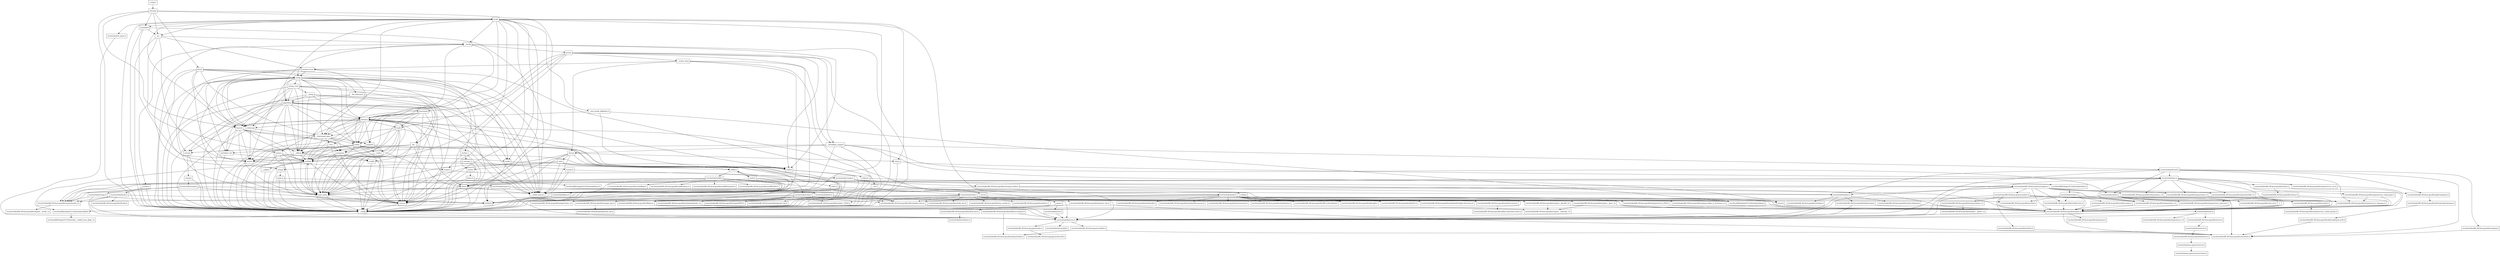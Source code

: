 digraph "dependencies" {
  header_0 [ shape="box", label="\<stdin\>" ];
  header_1 [ shape="box", label="ostream" ];
  header_10 [ shape="box", label="/usr/include/pthread.h" ];
  header_100 [ shape="box", label="/usr/include/x86_64-linux-gnu/bits/types/struct_FILE.h" ];
  header_101 [ shape="box", label="/usr/include/x86_64-linux-gnu/bits/types/cookie_io_functions_t.h" ];
  header_102 [ shape="box", label="/usr/include/x86_64-linux-gnu/bits/stdio_lim.h" ];
  header_103 [ shape="box", label="/usr/include/x86_64-linux-gnu/bits/sys_errlist.h" ];
  header_104 [ shape="box", label="/usr/include/x86_64-linux-gnu/bits/stdio.h" ];
  header_105 [ shape="box", label="memory" ];
  header_106 [ shape="box", label="typeinfo" ];
  header_107 [ shape="box", label="exception" ];
  header_108 [ shape="box", label="new" ];
  header_109 [ shape="box", label="iterator" ];
  header_11 [ shape="box", label="ios" ];
  header_110 [ shape="box", label="__functional_base" ];
  header_111 [ shape="box", label="tuple" ];
  header_112 [ shape="box", label="stdexcept" ];
  header_113 [ shape="box", label="cassert" ];
  header_114 [ shape="box", label="/usr/include/assert.h" ];
  header_115 [ shape="box", label="atomic" ];
  header_116 [ shape="box", label="functional" ];
  header_117 [ shape="box", label="bit" ];
  header_118 [ shape="box", label="cwchar" ];
  header_119 [ shape="box", label="cwctype" ];
  header_12 [ shape="box", label="iosfwd" ];
  header_120 [ shape="box", label="cctype" ];
  header_121 [ shape="box", label="ctype.h" ];
  header_122 [ shape="box", label="/usr/include/ctype.h" ];
  header_123 [ shape="box", label="wctype.h" ];
  header_124 [ shape="box", label="/usr/include/wctype.h" ];
  header_125 [ shape="box", label="/usr/include/x86_64-linux-gnu/bits/wctype-wchar.h" ];
  header_126 [ shape="box", label="mutex" ];
  header_127 [ shape="box", label="__mutex_base" ];
  header_128 [ shape="box", label="chrono" ];
  header_129 [ shape="box", label="ctime" ];
  header_13 [ shape="box", label="wchar.h" ];
  header_130 [ shape="box", label="/usr/include/time.h" ];
  header_131 [ shape="box", label="/usr/include/x86_64-linux-gnu/bits/time.h" ];
  header_132 [ shape="box", label="/usr/include/x86_64-linux-gnu/bits/timex.h" ];
  header_133 [ shape="box", label="/usr/include/x86_64-linux-gnu/bits/types/struct_tm.h" ];
  header_134 [ shape="box", label="/usr/include/x86_64-linux-gnu/bits/types/struct_itimerspec.h" ];
  header_135 [ shape="box", label="ratio" ];
  header_136 [ shape="box", label="climits" ];
  header_137 [ shape="box", label="limits.h" ];
  header_138 [ shape="box", label="/usr/local/lib/clang/10.0.0/include/limits.h" ];
  header_139 [ shape="box", label="/usr/include/limits.h" ];
  header_14 [ shape="box", label="/usr/include/wchar.h" ];
  header_140 [ shape="box", label="/usr/include/x86_64-linux-gnu/bits/posix1_lim.h" ];
  header_141 [ shape="box", label="/usr/include/x86_64-linux-gnu/bits/local_lim.h" ];
  header_142 [ shape="box", label="/usr/include/linux/limits.h" ];
  header_143 [ shape="box", label="/usr/include/x86_64-linux-gnu/bits/posix2_lim.h" ];
  header_144 [ shape="box", label="/usr/include/x86_64-linux-gnu/bits/xopen_lim.h" ];
  header_145 [ shape="box", label="/usr/include/x86_64-linux-gnu/bits/uio_lim.h" ];
  header_146 [ shape="box", label="system_error" ];
  header_147 [ shape="box", label="__errc" ];
  header_148 [ shape="box", label="cerrno" ];
  header_149 [ shape="box", label="errno.h" ];
  header_15 [ shape="box", label="/usr/include/x86_64-linux-gnu/bits/libc-header-start.h" ];
  header_150 [ shape="box", label="/usr/include/errno.h" ];
  header_151 [ shape="box", label="/usr/include/x86_64-linux-gnu/bits/errno.h" ];
  header_152 [ shape="box", label="/usr/include/linux/errno.h" ];
  header_153 [ shape="box", label="/usr/include/x86_64-linux-gnu/asm/errno.h" ];
  header_154 [ shape="box", label="/usr/include/asm-generic/errno.h" ];
  header_155 [ shape="box", label="/usr/include/asm-generic/errno-base.h" ];
  header_156 [ shape="box", label="/usr/include/x86_64-linux-gnu/bits/types/error_t.h" ];
  header_157 [ shape="box", label="__threading_support" ];
  header_158 [ shape="box", label="/usr/include/sched.h" ];
  header_159 [ shape="box", label="/usr/include/x86_64-linux-gnu/bits/sched.h" ];
  header_16 [ shape="box", label="/usr/include/x86_64-linux-gnu/bits/floatn.h" ];
  header_160 [ shape="box", label="/usr/include/x86_64-linux-gnu/bits/types/struct_sched_param.h" ];
  header_161 [ shape="box", label="/usr/include/x86_64-linux-gnu/bits/cpu-set.h" ];
  header_162 [ shape="box", label="/usr/include/x86_64-linux-gnu/bits/setjmp.h" ];
  header_163 [ shape="box", label="locale.h" ];
  header_164 [ shape="box", label="/usr/include/locale.h" ];
  header_165 [ shape="box", label="/usr/include/x86_64-linux-gnu/bits/locale.h" ];
  header_166 [ shape="box", label="streambuf" ];
  header_167 [ shape="box", label="locale" ];
  header_168 [ shape="box", label="cstdarg" ];
  header_169 [ shape="box", label="/usr/include/nl_types.h" ];
  header_17 [ shape="box", label="/usr/include/x86_64-linux-gnu/bits/floatn-common.h" ];
  header_170 [ shape="box", label="__bsd_locale_fallbacks.h" ];
  header_171 [ shape="box", label="bitset" ];
  header_172 [ shape="box", label="__bit_reference" ];
  header_18 [ shape="box", label="stddef.h" ];
  header_19 [ shape="box", label="/usr/local/lib/clang/10.0.0/include/stddef.h" ];
  header_2 [ shape="box", label="__config" ];
  header_20 [ shape="box", label="/usr/local/lib/clang/10.0.0/include/stdarg.h" ];
  header_21 [ shape="box", label="/usr/include/x86_64-linux-gnu/bits/wchar.h" ];
  header_22 [ shape="box", label="/usr/include/x86_64-linux-gnu/bits/types/wint_t.h" ];
  header_23 [ shape="box", label="/usr/include/x86_64-linux-gnu/bits/types/mbstate_t.h" ];
  header_24 [ shape="box", label="/usr/include/x86_64-linux-gnu/bits/types/__mbstate_t.h" ];
  header_25 [ shape="box", label="/usr/include/x86_64-linux-gnu/bits/types/__FILE.h" ];
  header_26 [ shape="box", label="/usr/include/x86_64-linux-gnu/bits/types/FILE.h" ];
  header_27 [ shape="box", label="/usr/include/x86_64-linux-gnu/bits/types/locale_t.h" ];
  header_28 [ shape="box", label="/usr/include/x86_64-linux-gnu/bits/types/__locale_t.h" ];
  header_29 [ shape="box", label="__locale" ];
  header_3 [ shape="box", label="/usr/include/features.h" ];
  header_30 [ shape="box", label="string" ];
  header_31 [ shape="box", label="string_view" ];
  header_32 [ shape="box", label="__string" ];
  header_33 [ shape="box", label="algorithm" ];
  header_34 [ shape="box", label="initializer_list" ];
  header_35 [ shape="box", label="cstddef" ];
  header_36 [ shape="box", label="version" ];
  header_37 [ shape="box", label="/usr/local/lib/clang/10.0.0/include/__stddef_max_align_t.h" ];
  header_38 [ shape="box", label="__nullptr" ];
  header_39 [ shape="box", label="type_traits" ];
  header_4 [ shape="box", label="/usr/include/stdc-predef.h" ];
  header_40 [ shape="box", label="cstring" ];
  header_41 [ shape="box", label="string.h" ];
  header_42 [ shape="box", label="/usr/include/string.h" ];
  header_43 [ shape="box", label="/usr/include/strings.h" ];
  header_44 [ shape="box", label="utility" ];
  header_45 [ shape="box", label="__tuple" ];
  header_46 [ shape="box", label="cstdint" ];
  header_47 [ shape="box", label="stdint.h" ];
  header_48 [ shape="box", label="/usr/local/lib/clang/10.0.0/include/stdint.h" ];
  header_49 [ shape="box", label="/usr/include/stdint.h" ];
  header_5 [ shape="box", label="/usr/include/x86_64-linux-gnu/sys/cdefs.h" ];
  header_50 [ shape="box", label="/usr/include/x86_64-linux-gnu/bits/types.h" ];
  header_51 [ shape="box", label="/usr/include/x86_64-linux-gnu/bits/typesizes.h" ];
  header_52 [ shape="box", label="/usr/include/x86_64-linux-gnu/bits/stdint-intn.h" ];
  header_53 [ shape="box", label="/usr/include/x86_64-linux-gnu/bits/stdint-uintn.h" ];
  header_54 [ shape="box", label="__debug" ];
  header_55 [ shape="box", label="cstdlib" ];
  header_56 [ shape="box", label="stdlib.h" ];
  header_57 [ shape="box", label="/usr/include/stdlib.h" ];
  header_58 [ shape="box", label="/usr/include/x86_64-linux-gnu/bits/waitflags.h" ];
  header_59 [ shape="box", label="/usr/include/x86_64-linux-gnu/bits/waitstatus.h" ];
  header_6 [ shape="box", label="/usr/include/x86_64-linux-gnu/bits/wordsize.h" ];
  header_60 [ shape="box", label="/usr/include/x86_64-linux-gnu/sys/types.h" ];
  header_61 [ shape="box", label="/usr/include/x86_64-linux-gnu/bits/types/clock_t.h" ];
  header_62 [ shape="box", label="/usr/include/x86_64-linux-gnu/bits/types/clockid_t.h" ];
  header_63 [ shape="box", label="/usr/include/x86_64-linux-gnu/bits/types/time_t.h" ];
  header_64 [ shape="box", label="/usr/include/x86_64-linux-gnu/bits/types/timer_t.h" ];
  header_65 [ shape="box", label="/usr/include/endian.h" ];
  header_66 [ shape="box", label="/usr/include/x86_64-linux-gnu/bits/endian.h" ];
  header_67 [ shape="box", label="/usr/include/x86_64-linux-gnu/bits/byteswap.h" ];
  header_68 [ shape="box", label="/usr/include/x86_64-linux-gnu/bits/uintn-identity.h" ];
  header_69 [ shape="box", label="/usr/include/x86_64-linux-gnu/sys/select.h" ];
  header_7 [ shape="box", label="/usr/include/x86_64-linux-gnu/bits/long-double.h" ];
  header_70 [ shape="box", label="/usr/include/x86_64-linux-gnu/bits/select.h" ];
  header_71 [ shape="box", label="/usr/include/x86_64-linux-gnu/bits/types/sigset_t.h" ];
  header_72 [ shape="box", label="/usr/include/x86_64-linux-gnu/bits/types/__sigset_t.h" ];
  header_73 [ shape="box", label="/usr/include/x86_64-linux-gnu/bits/types/struct_timeval.h" ];
  header_74 [ shape="box", label="/usr/include/x86_64-linux-gnu/bits/types/struct_timespec.h" ];
  header_75 [ shape="box", label="/usr/include/x86_64-linux-gnu/bits/pthreadtypes.h" ];
  header_76 [ shape="box", label="/usr/include/x86_64-linux-gnu/bits/thread-shared-types.h" ];
  header_77 [ shape="box", label="/usr/include/x86_64-linux-gnu/bits/pthreadtypes-arch.h" ];
  header_78 [ shape="box", label="/usr/include/alloca.h" ];
  header_79 [ shape="box", label="/usr/include/x86_64-linux-gnu/bits/stdlib-bsearch.h" ];
  header_8 [ shape="box", label="/usr/include/x86_64-linux-gnu/gnu/stubs.h" ];
  header_80 [ shape="box", label="/usr/include/x86_64-linux-gnu/bits/stdlib-float.h" ];
  header_81 [ shape="box", label="math.h" ];
  header_82 [ shape="box", label="/usr/include/math.h" ];
  header_83 [ shape="box", label="/usr/include/x86_64-linux-gnu/bits/math-vector.h" ];
  header_84 [ shape="box", label="/usr/include/x86_64-linux-gnu/bits/libm-simd-decl-stubs.h" ];
  header_85 [ shape="box", label="/usr/include/x86_64-linux-gnu/bits/flt-eval-method.h" ];
  header_86 [ shape="box", label="/usr/include/x86_64-linux-gnu/bits/fp-logb.h" ];
  header_87 [ shape="box", label="/usr/include/x86_64-linux-gnu/bits/fp-fast.h" ];
  header_88 [ shape="box", label="/usr/include/x86_64-linux-gnu/bits/mathcalls-helper-functions.h" ];
  header_89 [ shape="box", label="/usr/include/x86_64-linux-gnu/bits/mathcalls.h" ];
  header_9 [ shape="box", label="/usr/include/x86_64-linux-gnu/gnu/stubs-64.h" ];
  header_90 [ shape="box", label="/usr/include/x86_64-linux-gnu/bits/mathcalls-narrow.h" ];
  header_91 [ shape="box", label="/usr/include/x86_64-linux-gnu/bits/iscanonical.h" ];
  header_92 [ shape="box", label="/usr/include/x86_64-linux-gnu/bits/mathinline.h" ];
  header_93 [ shape="box", label="limits" ];
  header_94 [ shape="box", label="__undef_macros" ];
  header_95 [ shape="box", label="cstdio" ];
  header_96 [ shape="box", label="stdio.h" ];
  header_97 [ shape="box", label="/usr/include/stdio.h" ];
  header_98 [ shape="box", label="/usr/include/x86_64-linux-gnu/bits/types/__fpos_t.h" ];
  header_99 [ shape="box", label="/usr/include/x86_64-linux-gnu/bits/types/__fpos64_t.h" ];
  header_118 -> header_13;
  header_118 -> header_2;
  header_118 -> header_119;
  header_119 -> header_123;
  header_119 -> header_2;
  header_119 -> header_120;
  header_61 -> header_50;
  header_60 -> header_50;
  header_60 -> header_52;
  header_60 -> header_18;
  header_60 -> header_61;
  header_60 -> header_63;
  header_60 -> header_62;
  header_60 -> header_65;
  header_60 -> header_3;
  header_60 -> header_75;
  header_60 -> header_69;
  header_60 -> header_64;
  header_63 -> header_50;
  header_62 -> header_50;
  header_65 -> header_68;
  header_65 -> header_3;
  header_65 -> header_67;
  header_65 -> header_66;
  header_64 -> header_50;
  header_67 -> header_50;
  header_67 -> header_3;
  header_69 -> header_50;
  header_69 -> header_63;
  header_69 -> header_73;
  header_69 -> header_70;
  header_69 -> header_71;
  header_69 -> header_3;
  header_69 -> header_74;
  header_68 -> header_50;
  header_167 -> header_170;
  header_167 -> header_29;
  header_167 -> header_11;
  header_167 -> header_36;
  header_167 -> header_54;
  header_167 -> header_33;
  header_167 -> header_55;
  header_167 -> header_94;
  header_167 -> header_169;
  header_167 -> header_168;
  header_167 -> header_2;
  header_167 -> header_95;
  header_167 -> header_105;
  header_167 -> header_109;
  header_167 -> header_166;
  header_167 -> header_129;
  header_167 -> header_93;
  header_114 -> header_3;
  header_164 -> header_27;
  header_164 -> header_18;
  header_164 -> header_3;
  header_164 -> header_165;
  header_115 -> header_36;
  header_115 -> header_46;
  header_115 -> header_35;
  header_115 -> header_2;
  header_115 -> header_39;
  header_163 -> header_2;
  header_163 -> header_164;
  header_73 -> header_50;
  header_70 -> header_6;
  header_71 -> header_72;
  header_76 -> header_77;
  header_77 -> header_6;
  header_74 -> header_50;
  header_75 -> header_76;
  header_116 -> header_39;
  header_116 -> header_36;
  header_116 -> header_44;
  header_116 -> header_2;
  header_116 -> header_105;
  header_116 -> header_107;
  header_116 -> header_106;
  header_116 -> header_110;
  header_116 -> header_111;
  header_117 -> header_39;
  header_117 -> header_36;
  header_117 -> header_54;
  header_117 -> header_2;
  header_117 -> header_94;
  header_117 -> header_93;
  header_78 -> header_18;
  header_78 -> header_3;
  header_112 -> header_107;
  header_112 -> header_2;
  header_112 -> header_12;
  header_113 -> header_114;
  header_113 -> header_2;
  header_110 -> header_39;
  header_110 -> header_44;
  header_110 -> header_2;
  header_110 -> header_108;
  header_110 -> header_107;
  header_110 -> header_106;
  header_111 -> header_39;
  header_111 -> header_36;
  header_111 -> header_35;
  header_111 -> header_45;
  header_111 -> header_44;
  header_111 -> header_2;
  header_111 -> header_110;
  header_169 -> header_3;
  header_168 -> header_2;
  header_168 -> header_20;
  header_47 -> header_2;
  header_47 -> header_48;
  header_46 -> header_47;
  header_46 -> header_2;
  header_45 -> header_35;
  header_45 -> header_2;
  header_45 -> header_39;
  header_44 -> header_39;
  header_44 -> header_36;
  header_44 -> header_34;
  header_44 -> header_35;
  header_44 -> header_54;
  header_44 -> header_46;
  header_44 -> header_45;
  header_44 -> header_2;
  header_44 -> header_40;
  header_43 -> header_27;
  header_43 -> header_18;
  header_43 -> header_3;
  header_42 -> header_15;
  header_42 -> header_27;
  header_42 -> header_18;
  header_42 -> header_43;
  header_41 -> header_2;
  header_41 -> header_42;
  header_40 -> header_2;
  header_40 -> header_41;
  header_105 -> header_115;
  header_105 -> header_12;
  header_105 -> header_39;
  header_105 -> header_36;
  header_105 -> header_35;
  header_105 -> header_46;
  header_105 -> header_44;
  header_105 -> header_2;
  header_105 -> header_108;
  header_105 -> header_40;
  header_105 -> header_94;
  header_105 -> header_109;
  header_105 -> header_111;
  header_105 -> header_106;
  header_105 -> header_112;
  header_105 -> header_113;
  header_105 -> header_110;
  header_105 -> header_93;
  header_107 -> header_36;
  header_107 -> header_35;
  header_107 -> header_2;
  header_107 -> header_55;
  header_107 -> header_39;
  header_106 -> header_46;
  header_106 -> header_107;
  header_106 -> header_35;
  header_106 -> header_2;
  header_101 -> header_50;
  header_100 -> header_50;
  header_49 -> header_15;
  header_49 -> header_50;
  header_49 -> header_52;
  header_49 -> header_53;
  header_49 -> header_21;
  header_49 -> header_6;
  header_48 -> header_49;
  header_166 -> header_94;
  header_166 -> header_2;
  header_166 -> header_11;
  header_166 -> header_12;
  header_5 -> header_6;
  header_5 -> header_7;
  header_2 -> header_3;
  header_3 -> header_4;
  header_3 -> header_5;
  header_3 -> header_8;
  header_0 -> header_1;
  header_1 -> header_171;
  header_1 -> header_36;
  header_1 -> header_109;
  header_1 -> header_2;
  header_1 -> header_167;
  header_1 -> header_166;
  header_1 -> header_11;
  header_8 -> header_9;
  header_50 -> header_6;
  header_50 -> header_51;
  header_50 -> header_3;
  header_52 -> header_50;
  header_53 -> header_50;
  header_54 -> header_95;
  header_54 -> header_35;
  header_54 -> header_2;
  header_54 -> header_55;
  header_54 -> header_12;
  header_55 -> header_2;
  header_55 -> header_56;
  header_56 -> header_81;
  header_56 -> header_2;
  header_56 -> header_57;
  header_57 -> header_58;
  header_57 -> header_15;
  header_57 -> header_16;
  header_57 -> header_80;
  header_57 -> header_59;
  header_57 -> header_27;
  header_57 -> header_18;
  header_57 -> header_60;
  header_57 -> header_78;
  header_57 -> header_79;
  header_130 -> header_62;
  header_130 -> header_27;
  header_130 -> header_18;
  header_130 -> header_61;
  header_130 -> header_131;
  header_130 -> header_63;
  header_130 -> header_133;
  header_130 -> header_134;
  header_130 -> header_3;
  header_130 -> header_74;
  header_130 -> header_64;
  header_131 -> header_50;
  header_131 -> header_132;
  header_132 -> header_50;
  header_132 -> header_73;
  header_133 -> header_50;
  header_134 -> header_50;
  header_134 -> header_74;
  header_135 -> header_94;
  header_135 -> header_46;
  header_135 -> header_2;
  header_135 -> header_136;
  header_135 -> header_39;
  header_136 -> header_2;
  header_136 -> header_137;
  header_137 -> header_138;
  header_137 -> header_2;
  header_138 -> header_139;
  header_139 -> header_15;
  header_139 -> header_143;
  header_139 -> header_144;
  header_139 -> header_140;
  header_29 -> header_46;
  header_29 -> header_30;
  header_29 -> header_126;
  header_29 -> header_44;
  header_29 -> header_2;
  header_29 -> header_163;
  header_29 -> header_120;
  header_29 -> header_105;
  header_27 -> header_28;
  header_23 -> header_24;
  header_127 -> header_94;
  header_127 -> header_146;
  header_127 -> header_2;
  header_127 -> header_157;
  header_127 -> header_128;
  header_126 -> header_94;
  header_126 -> header_157;
  header_126 -> header_116;
  header_126 -> header_36;
  header_126 -> header_127;
  header_126 -> header_46;
  header_126 -> header_2;
  header_126 -> header_105;
  header_126 -> header_111;
  header_125 -> header_50;
  header_125 -> header_65;
  header_125 -> header_22;
  header_124 -> header_50;
  header_124 -> header_125;
  header_124 -> header_27;
  header_124 -> header_3;
  header_124 -> header_22;
  header_123 -> header_124;
  header_123 -> header_2;
  header_122 -> header_50;
  header_122 -> header_27;
  header_122 -> header_65;
  header_122 -> header_3;
  header_121 -> header_2;
  header_121 -> header_122;
  header_120 -> header_2;
  header_120 -> header_121;
  header_129 -> header_130;
  header_129 -> header_2;
  header_128 -> header_39;
  header_128 -> header_36;
  header_128 -> header_2;
  header_128 -> header_135;
  header_128 -> header_94;
  header_128 -> header_129;
  header_128 -> header_93;
  header_38 -> header_2;
  header_39 -> header_36;
  header_39 -> header_35;
  header_39 -> header_2;
  header_36 -> header_2;
  header_34 -> header_35;
  header_34 -> header_2;
  header_35 -> header_36;
  header_35 -> header_2;
  header_35 -> header_19;
  header_35 -> header_38;
  header_35 -> header_39;
  header_32 -> header_54;
  header_32 -> header_33;
  header_32 -> header_94;
  header_32 -> header_2;
  header_32 -> header_105;
  header_32 -> header_95;
  header_33 -> header_94;
  header_33 -> header_117;
  header_33 -> header_39;
  header_33 -> header_36;
  header_33 -> header_34;
  header_33 -> header_35;
  header_33 -> header_54;
  header_33 -> header_116;
  header_33 -> header_44;
  header_33 -> header_2;
  header_33 -> header_40;
  header_33 -> header_105;
  header_33 -> header_109;
  header_30 -> header_109;
  header_30 -> header_94;
  header_30 -> header_12;
  header_30 -> header_39;
  header_30 -> header_36;
  header_30 -> header_34;
  header_30 -> header_54;
  header_30 -> header_33;
  header_30 -> header_31;
  header_30 -> header_46;
  header_30 -> header_44;
  header_30 -> header_2;
  header_30 -> header_118;
  header_30 -> header_40;
  header_30 -> header_105;
  header_30 -> header_95;
  header_30 -> header_112;
  header_30 -> header_110;
  header_31 -> header_36;
  header_31 -> header_54;
  header_31 -> header_32;
  header_31 -> header_33;
  header_31 -> header_109;
  header_31 -> header_94;
  header_31 -> header_2;
  header_31 -> header_112;
  header_31 -> header_93;
  header_152 -> header_153;
  header_153 -> header_154;
  header_150 -> header_151;
  header_150 -> header_156;
  header_150 -> header_3;
  header_151 -> header_152;
  header_157 -> header_10;
  header_157 -> header_12;
  header_157 -> header_149;
  header_157 -> header_158;
  header_157 -> header_2;
  header_157 -> header_94;
  header_157 -> header_128;
  header_154 -> header_155;
  header_158 -> header_50;
  header_158 -> header_159;
  header_158 -> header_18;
  header_158 -> header_63;
  header_158 -> header_3;
  header_158 -> header_74;
  header_158 -> header_161;
  header_159 -> header_160;
  header_109 -> header_12;
  header_109 -> header_39;
  header_109 -> header_36;
  header_109 -> header_34;
  header_109 -> header_35;
  header_109 -> header_54;
  header_109 -> header_2;
  header_109 -> header_110;
  header_108 -> header_36;
  header_108 -> header_107;
  header_108 -> header_35;
  header_108 -> header_2;
  header_108 -> header_39;
  header_83 -> header_84;
  header_82 -> header_15;
  header_82 -> header_16;
  header_82 -> header_50;
  header_82 -> header_90;
  header_82 -> header_91;
  header_82 -> header_89;
  header_82 -> header_88;
  header_82 -> header_92;
  header_82 -> header_83;
  header_82 -> header_87;
  header_82 -> header_86;
  header_82 -> header_85;
  header_81 -> header_82;
  header_81 -> header_93;
  header_81 -> header_2;
  header_81 -> header_56;
  header_81 -> header_39;
  header_141 -> header_142;
  header_140 -> header_6;
  header_140 -> header_141;
  header_144 -> header_145;
  header_147 -> header_148;
  header_147 -> header_2;
  header_146 -> header_30;
  header_146 -> header_112;
  header_146 -> header_110;
  header_146 -> header_147;
  header_146 -> header_39;
  header_149 -> header_150;
  header_149 -> header_2;
  header_148 -> header_149;
  header_148 -> header_2;
  header_14 -> header_15;
  header_14 -> header_16;
  header_14 -> header_25;
  header_14 -> header_21;
  header_14 -> header_27;
  header_14 -> header_26;
  header_14 -> header_18;
  header_14 -> header_20;
  header_14 -> header_23;
  header_14 -> header_22;
  header_15 -> header_3;
  header_16 -> header_17;
  header_16 -> header_3;
  header_17 -> header_7;
  header_17 -> header_3;
  header_10 -> header_6;
  header_10 -> header_158;
  header_10 -> header_130;
  header_10 -> header_65;
  header_10 -> header_3;
  header_10 -> header_74;
  header_10 -> header_75;
  header_10 -> header_162;
  header_11 -> header_29;
  header_11 -> header_115;
  header_11 -> header_2;
  header_11 -> header_12;
  header_11 -> header_146;
  header_12 -> header_2;
  header_12 -> header_13;
  header_13 -> header_14;
  header_13 -> header_2;
  header_18 -> header_19;
  header_19 -> header_37;
  header_98 -> header_50;
  header_98 -> header_24;
  header_99 -> header_50;
  header_99 -> header_24;
  header_95 -> header_96;
  header_95 -> header_2;
  header_96 -> header_97;
  header_96 -> header_2;
  header_97 -> header_15;
  header_97 -> header_50;
  header_97 -> header_26;
  header_97 -> header_18;
  header_97 -> header_20;
  header_97 -> header_25;
  header_97 -> header_98;
  header_97 -> header_99;
  header_97 -> header_104;
  header_97 -> header_101;
  header_97 -> header_100;
  header_97 -> header_103;
  header_97 -> header_102;
  header_93 -> header_94;
  header_93 -> header_36;
  header_93 -> header_2;
  header_93 -> header_39;
  header_170 -> header_105;
  header_170 -> header_20;
  header_170 -> header_56;
  header_171 -> header_12;
  header_171 -> header_172;
  header_171 -> header_35;
  header_171 -> header_30;
  header_171 -> header_2;
  header_171 -> header_136;
  header_171 -> header_94;
  header_171 -> header_112;
  header_171 -> header_110;
  header_172 -> header_94;
  header_172 -> header_117;
  header_172 -> header_2;
  header_172 -> header_33;
  header_162 -> header_6;
}